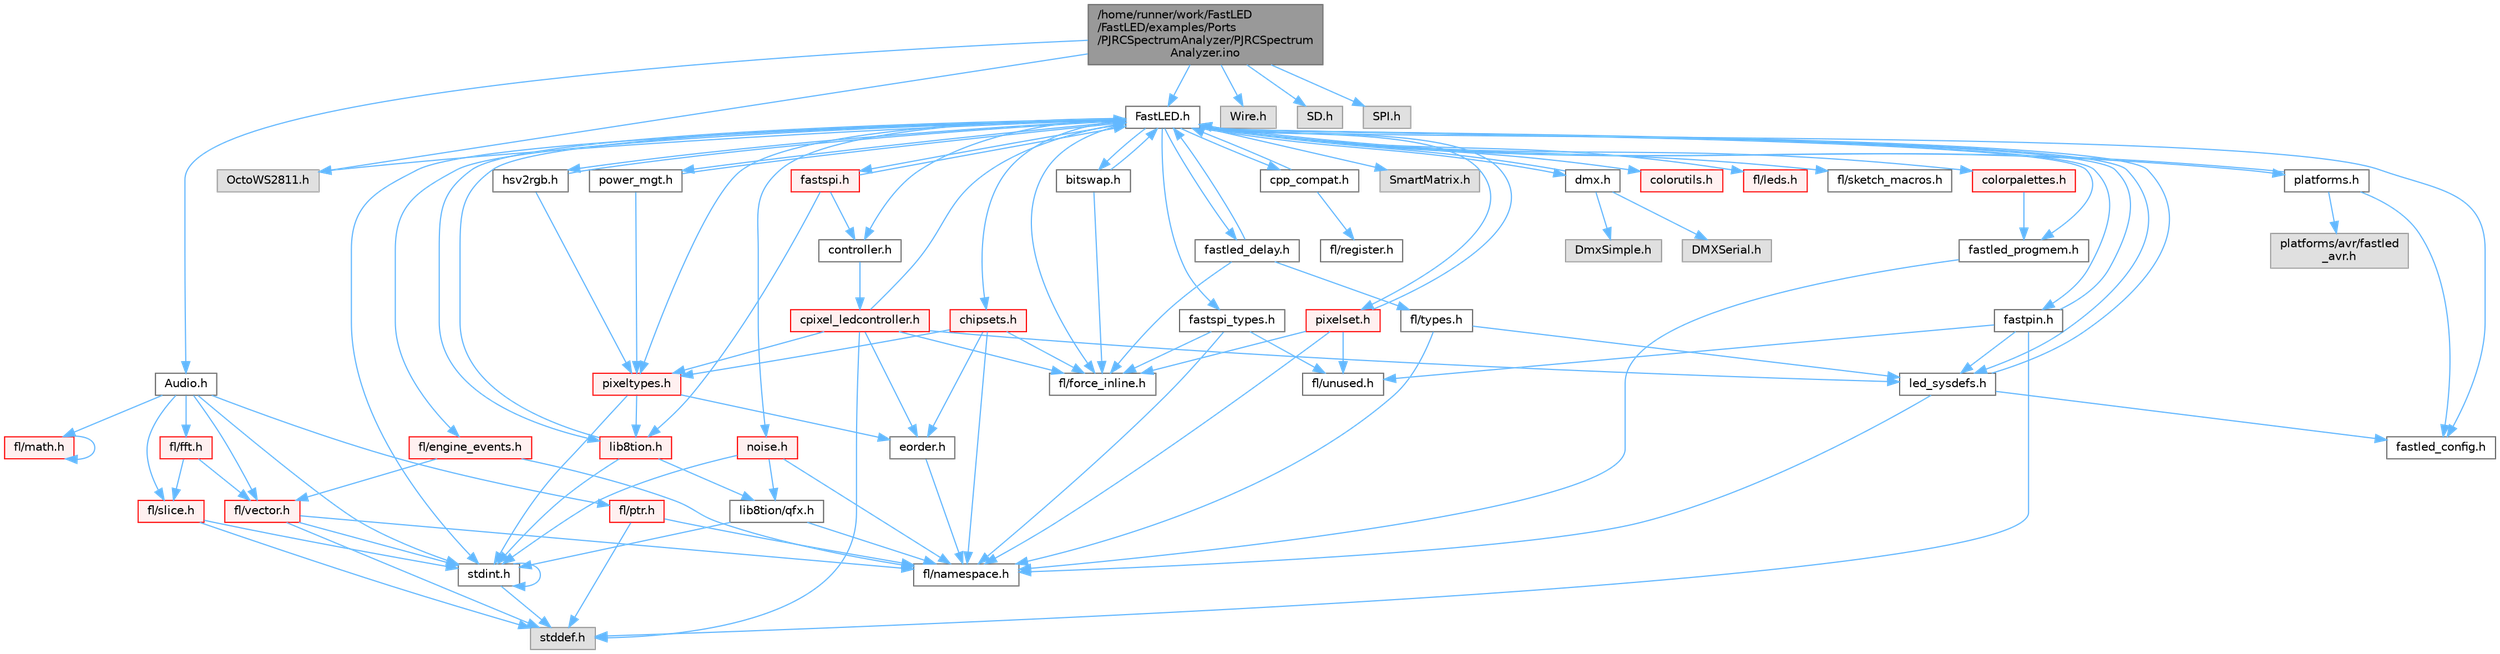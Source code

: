 digraph "/home/runner/work/FastLED/FastLED/examples/Ports/PJRCSpectrumAnalyzer/PJRCSpectrumAnalyzer.ino"
{
 // INTERACTIVE_SVG=YES
 // LATEX_PDF_SIZE
  bgcolor="transparent";
  edge [fontname=Helvetica,fontsize=10,labelfontname=Helvetica,labelfontsize=10];
  node [fontname=Helvetica,fontsize=10,shape=box,height=0.2,width=0.4];
  Node1 [id="Node000001",label="/home/runner/work/FastLED\l/FastLED/examples/Ports\l/PJRCSpectrumAnalyzer/PJRCSpectrum\lAnalyzer.ino",height=0.2,width=0.4,color="gray40", fillcolor="grey60", style="filled", fontcolor="black",tooltip="Creates an impressive LED light show to music input on the Teensy."];
  Node1 -> Node2 [id="edge1_Node000001_Node000002",color="steelblue1",style="solid",tooltip=" "];
  Node2 [id="Node000002",label="OctoWS2811.h",height=0.2,width=0.4,color="grey60", fillcolor="#E0E0E0", style="filled",tooltip=" "];
  Node1 -> Node3 [id="edge2_Node000001_Node000003",color="steelblue1",style="solid",tooltip=" "];
  Node3 [id="Node000003",label="FastLED.h",height=0.2,width=0.4,color="grey40", fillcolor="white", style="filled",URL="$db/d97/_fast_l_e_d_8h.html",tooltip="central include file for FastLED, defines the CFastLED class/object"];
  Node3 -> Node4 [id="edge3_Node000003_Node000004",color="steelblue1",style="solid",tooltip=" "];
  Node4 [id="Node000004",label="stdint.h",height=0.2,width=0.4,color="grey40", fillcolor="white", style="filled",URL="$df/dd8/stdint_8h.html",tooltip=" "];
  Node4 -> Node5 [id="edge4_Node000004_Node000005",color="steelblue1",style="solid",tooltip=" "];
  Node5 [id="Node000005",label="stddef.h",height=0.2,width=0.4,color="grey60", fillcolor="#E0E0E0", style="filled",tooltip=" "];
  Node4 -> Node4 [id="edge5_Node000004_Node000004",color="steelblue1",style="solid",tooltip=" "];
  Node3 -> Node6 [id="edge6_Node000003_Node000006",color="steelblue1",style="solid",tooltip=" "];
  Node6 [id="Node000006",label="SmartMatrix.h",height=0.2,width=0.4,color="grey60", fillcolor="#E0E0E0", style="filled",tooltip=" "];
  Node3 -> Node2 [id="edge7_Node000003_Node000002",color="steelblue1",style="solid",tooltip=" "];
  Node3 -> Node7 [id="edge8_Node000003_Node000007",color="steelblue1",style="solid",tooltip=" "];
  Node7 [id="Node000007",label="fl/force_inline.h",height=0.2,width=0.4,color="grey40", fillcolor="white", style="filled",URL="$d4/d64/force__inline_8h.html",tooltip=" "];
  Node3 -> Node8 [id="edge9_Node000003_Node000008",color="steelblue1",style="solid",tooltip=" "];
  Node8 [id="Node000008",label="cpp_compat.h",height=0.2,width=0.4,color="grey40", fillcolor="white", style="filled",URL="$d9/d13/cpp__compat_8h.html",tooltip="Compatibility functions based on C++ version."];
  Node8 -> Node3 [id="edge10_Node000008_Node000003",color="steelblue1",style="solid",tooltip=" "];
  Node8 -> Node9 [id="edge11_Node000008_Node000009",color="steelblue1",style="solid",tooltip=" "];
  Node9 [id="Node000009",label="fl/register.h",height=0.2,width=0.4,color="grey40", fillcolor="white", style="filled",URL="$df/d80/register_8h.html",tooltip=" "];
  Node3 -> Node10 [id="edge12_Node000003_Node000010",color="steelblue1",style="solid",tooltip=" "];
  Node10 [id="Node000010",label="fastled_config.h",height=0.2,width=0.4,color="grey40", fillcolor="white", style="filled",URL="$d5/d11/fastled__config_8h.html",tooltip="Contains definitions that can be used to configure FastLED at compile time."];
  Node3 -> Node11 [id="edge13_Node000003_Node000011",color="steelblue1",style="solid",tooltip=" "];
  Node11 [id="Node000011",label="led_sysdefs.h",height=0.2,width=0.4,color="grey40", fillcolor="white", style="filled",URL="$d9/d3e/led__sysdefs_8h.html",tooltip="Determines which platform system definitions to include."];
  Node11 -> Node3 [id="edge14_Node000011_Node000003",color="steelblue1",style="solid",tooltip=" "];
  Node11 -> Node10 [id="edge15_Node000011_Node000010",color="steelblue1",style="solid",tooltip=" "];
  Node11 -> Node12 [id="edge16_Node000011_Node000012",color="steelblue1",style="solid",tooltip=" "];
  Node12 [id="Node000012",label="fl/namespace.h",height=0.2,width=0.4,color="grey40", fillcolor="white", style="filled",URL="$df/d2a/namespace_8h.html",tooltip="Implements the FastLED namespace macros."];
  Node3 -> Node13 [id="edge17_Node000003_Node000013",color="steelblue1",style="solid",tooltip=" "];
  Node13 [id="Node000013",label="fastled_delay.h",height=0.2,width=0.4,color="grey40", fillcolor="white", style="filled",URL="$d0/da8/fastled__delay_8h.html",tooltip="Utility functions and classes for managing delay cycles."];
  Node13 -> Node3 [id="edge18_Node000013_Node000003",color="steelblue1",style="solid",tooltip=" "];
  Node13 -> Node14 [id="edge19_Node000013_Node000014",color="steelblue1",style="solid",tooltip=" "];
  Node14 [id="Node000014",label="fl/types.h",height=0.2,width=0.4,color="grey40", fillcolor="white", style="filled",URL="$d7/da1/fl_2types_8h.html",tooltip=" "];
  Node14 -> Node12 [id="edge20_Node000014_Node000012",color="steelblue1",style="solid",tooltip=" "];
  Node14 -> Node11 [id="edge21_Node000014_Node000011",color="steelblue1",style="solid",tooltip=" "];
  Node13 -> Node7 [id="edge22_Node000013_Node000007",color="steelblue1",style="solid",tooltip=" "];
  Node3 -> Node15 [id="edge23_Node000003_Node000015",color="steelblue1",style="solid",tooltip=" "];
  Node15 [id="Node000015",label="bitswap.h",height=0.2,width=0.4,color="grey40", fillcolor="white", style="filled",URL="$de/ded/bitswap_8h.html",tooltip="Functions for doing a rotation of bits/bytes used by parallel output."];
  Node15 -> Node3 [id="edge24_Node000015_Node000003",color="steelblue1",style="solid",tooltip=" "];
  Node15 -> Node7 [id="edge25_Node000015_Node000007",color="steelblue1",style="solid",tooltip=" "];
  Node3 -> Node16 [id="edge26_Node000003_Node000016",color="steelblue1",style="solid",tooltip=" "];
  Node16 [id="Node000016",label="controller.h",height=0.2,width=0.4,color="grey40", fillcolor="white", style="filled",URL="$d2/dd9/controller_8h.html",tooltip="deprecated: base definitions used by led controllers for writing out led data"];
  Node16 -> Node17 [id="edge27_Node000016_Node000017",color="steelblue1",style="solid",tooltip=" "];
  Node17 [id="Node000017",label="cpixel_ledcontroller.h",height=0.2,width=0.4,color="red", fillcolor="#FFF0F0", style="filled",URL="$d9/d57/cpixel__ledcontroller_8h.html",tooltip="defines the templated version of the CLEDController class"];
  Node17 -> Node5 [id="edge28_Node000017_Node000005",color="steelblue1",style="solid",tooltip=" "];
  Node17 -> Node3 [id="edge29_Node000017_Node000003",color="steelblue1",style="solid",tooltip=" "];
  Node17 -> Node11 [id="edge30_Node000017_Node000011",color="steelblue1",style="solid",tooltip=" "];
  Node17 -> Node18 [id="edge31_Node000017_Node000018",color="steelblue1",style="solid",tooltip=" "];
  Node18 [id="Node000018",label="pixeltypes.h",height=0.2,width=0.4,color="red", fillcolor="#FFF0F0", style="filled",URL="$d2/dba/pixeltypes_8h.html",tooltip="Includes defintions for RGB and HSV pixels."];
  Node18 -> Node4 [id="edge32_Node000018_Node000004",color="steelblue1",style="solid",tooltip=" "];
  Node18 -> Node19 [id="edge33_Node000018_Node000019",color="steelblue1",style="solid",tooltip=" "];
  Node19 [id="Node000019",label="lib8tion.h",height=0.2,width=0.4,color="red", fillcolor="#FFF0F0", style="filled",URL="$df/da5/lib8tion_8h.html",tooltip="Fast, efficient 8-bit math functions specifically designed for high-performance LED programming."];
  Node19 -> Node3 [id="edge34_Node000019_Node000003",color="steelblue1",style="solid",tooltip=" "];
  Node19 -> Node4 [id="edge35_Node000019_Node000004",color="steelblue1",style="solid",tooltip=" "];
  Node19 -> Node22 [id="edge36_Node000019_Node000022",color="steelblue1",style="solid",tooltip=" "];
  Node22 [id="Node000022",label="lib8tion/qfx.h",height=0.2,width=0.4,color="grey40", fillcolor="white", style="filled",URL="$d2/d19/qfx_8h.html",tooltip=" "];
  Node22 -> Node4 [id="edge37_Node000022_Node000004",color="steelblue1",style="solid",tooltip=" "];
  Node22 -> Node12 [id="edge38_Node000022_Node000012",color="steelblue1",style="solid",tooltip=" "];
  Node18 -> Node51 [id="edge39_Node000018_Node000051",color="steelblue1",style="solid",tooltip=" "];
  Node51 [id="Node000051",label="eorder.h",height=0.2,width=0.4,color="grey40", fillcolor="white", style="filled",URL="$db/d07/eorder_8h.html",tooltip="Defines color channel ordering enumerations."];
  Node51 -> Node12 [id="edge40_Node000051_Node000012",color="steelblue1",style="solid",tooltip=" "];
  Node17 -> Node51 [id="edge41_Node000017_Node000051",color="steelblue1",style="solid",tooltip=" "];
  Node17 -> Node7 [id="edge42_Node000017_Node000007",color="steelblue1",style="solid",tooltip=" "];
  Node3 -> Node70 [id="edge43_Node000003_Node000070",color="steelblue1",style="solid",tooltip=" "];
  Node70 [id="Node000070",label="fastpin.h",height=0.2,width=0.4,color="grey40", fillcolor="white", style="filled",URL="$db/d65/fastpin_8h.html",tooltip="Class base definitions for defining fast pin access."];
  Node70 -> Node3 [id="edge44_Node000070_Node000003",color="steelblue1",style="solid",tooltip=" "];
  Node70 -> Node11 [id="edge45_Node000070_Node000011",color="steelblue1",style="solid",tooltip=" "];
  Node70 -> Node5 [id="edge46_Node000070_Node000005",color="steelblue1",style="solid",tooltip=" "];
  Node70 -> Node37 [id="edge47_Node000070_Node000037",color="steelblue1",style="solid",tooltip=" "];
  Node37 [id="Node000037",label="fl/unused.h",height=0.2,width=0.4,color="grey40", fillcolor="white", style="filled",URL="$d8/d4b/unused_8h.html",tooltip=" "];
  Node3 -> Node71 [id="edge48_Node000003_Node000071",color="steelblue1",style="solid",tooltip=" "];
  Node71 [id="Node000071",label="fastspi_types.h",height=0.2,width=0.4,color="grey40", fillcolor="white", style="filled",URL="$d2/ddb/fastspi__types_8h.html",tooltip="Data types and constants used by SPI interfaces."];
  Node71 -> Node7 [id="edge49_Node000071_Node000007",color="steelblue1",style="solid",tooltip=" "];
  Node71 -> Node12 [id="edge50_Node000071_Node000012",color="steelblue1",style="solid",tooltip=" "];
  Node71 -> Node37 [id="edge51_Node000071_Node000037",color="steelblue1",style="solid",tooltip=" "];
  Node3 -> Node72 [id="edge52_Node000003_Node000072",color="steelblue1",style="solid",tooltip=" "];
  Node72 [id="Node000072",label="dmx.h",height=0.2,width=0.4,color="grey40", fillcolor="white", style="filled",URL="$d3/de1/dmx_8h.html",tooltip="Defines the DMX512-based LED controllers."];
  Node72 -> Node3 [id="edge53_Node000072_Node000003",color="steelblue1",style="solid",tooltip=" "];
  Node72 -> Node73 [id="edge54_Node000072_Node000073",color="steelblue1",style="solid",tooltip=" "];
  Node73 [id="Node000073",label="DmxSimple.h",height=0.2,width=0.4,color="grey60", fillcolor="#E0E0E0", style="filled",tooltip=" "];
  Node72 -> Node74 [id="edge55_Node000072_Node000074",color="steelblue1",style="solid",tooltip=" "];
  Node74 [id="Node000074",label="DMXSerial.h",height=0.2,width=0.4,color="grey60", fillcolor="#E0E0E0", style="filled",tooltip=" "];
  Node3 -> Node75 [id="edge56_Node000003_Node000075",color="steelblue1",style="solid",tooltip=" "];
  Node75 [id="Node000075",label="platforms.h",height=0.2,width=0.4,color="grey40", fillcolor="white", style="filled",URL="$da/dc9/platforms_8h.html",tooltip="Determines which platforms headers to include."];
  Node75 -> Node3 [id="edge57_Node000075_Node000003",color="steelblue1",style="solid",tooltip=" "];
  Node75 -> Node10 [id="edge58_Node000075_Node000010",color="steelblue1",style="solid",tooltip=" "];
  Node75 -> Node76 [id="edge59_Node000075_Node000076",color="steelblue1",style="solid",tooltip=" "];
  Node76 [id="Node000076",label="platforms/avr/fastled\l_avr.h",height=0.2,width=0.4,color="grey60", fillcolor="#E0E0E0", style="filled",tooltip=" "];
  Node3 -> Node77 [id="edge60_Node000003_Node000077",color="steelblue1",style="solid",tooltip=" "];
  Node77 [id="Node000077",label="fastled_progmem.h",height=0.2,width=0.4,color="grey40", fillcolor="white", style="filled",URL="$df/dab/fastled__progmem_8h.html",tooltip="Wrapper definitions to allow seamless use of PROGMEM in environments that have it."];
  Node77 -> Node12 [id="edge61_Node000077_Node000012",color="steelblue1",style="solid",tooltip=" "];
  Node3 -> Node19 [id="edge62_Node000003_Node000019",color="steelblue1",style="solid",tooltip=" "];
  Node3 -> Node18 [id="edge63_Node000003_Node000018",color="steelblue1",style="solid",tooltip=" "];
  Node3 -> Node78 [id="edge64_Node000003_Node000078",color="steelblue1",style="solid",tooltip=" "];
  Node78 [id="Node000078",label="hsv2rgb.h",height=0.2,width=0.4,color="grey40", fillcolor="white", style="filled",URL="$de/d9a/hsv2rgb_8h.html",tooltip="Functions to convert from the HSV colorspace to the RGB colorspace."];
  Node78 -> Node3 [id="edge65_Node000078_Node000003",color="steelblue1",style="solid",tooltip=" "];
  Node78 -> Node18 [id="edge66_Node000078_Node000018",color="steelblue1",style="solid",tooltip=" "];
  Node3 -> Node79 [id="edge67_Node000003_Node000079",color="steelblue1",style="solid",tooltip=" "];
  Node79 [id="Node000079",label="colorutils.h",height=0.2,width=0.4,color="red", fillcolor="#FFF0F0", style="filled",URL="$d1/dfb/colorutils_8h.html",tooltip=" "];
  Node3 -> Node84 [id="edge68_Node000003_Node000084",color="steelblue1",style="solid",tooltip=" "];
  Node84 [id="Node000084",label="pixelset.h",height=0.2,width=0.4,color="red", fillcolor="#FFF0F0", style="filled",URL="$d4/d46/pixelset_8h.html",tooltip="Declares classes for managing logical groups of LEDs."];
  Node84 -> Node7 [id="edge69_Node000084_Node000007",color="steelblue1",style="solid",tooltip=" "];
  Node84 -> Node12 [id="edge70_Node000084_Node000012",color="steelblue1",style="solid",tooltip=" "];
  Node84 -> Node37 [id="edge71_Node000084_Node000037",color="steelblue1",style="solid",tooltip=" "];
  Node84 -> Node3 [id="edge72_Node000084_Node000003",color="steelblue1",style="solid",tooltip=" "];
  Node3 -> Node85 [id="edge73_Node000003_Node000085",color="steelblue1",style="solid",tooltip=" "];
  Node85 [id="Node000085",label="colorpalettes.h",height=0.2,width=0.4,color="red", fillcolor="#FFF0F0", style="filled",URL="$dc/dcc/colorpalettes_8h.html",tooltip="Declarations for the predefined color palettes supplied by FastLED."];
  Node85 -> Node77 [id="edge74_Node000085_Node000077",color="steelblue1",style="solid",tooltip=" "];
  Node3 -> Node86 [id="edge75_Node000003_Node000086",color="steelblue1",style="solid",tooltip=" "];
  Node86 [id="Node000086",label="noise.h",height=0.2,width=0.4,color="red", fillcolor="#FFF0F0", style="filled",URL="$d1/d31/noise_8h.html",tooltip="Functions to generate and fill arrays with noise."];
  Node86 -> Node4 [id="edge76_Node000086_Node000004",color="steelblue1",style="solid",tooltip=" "];
  Node86 -> Node12 [id="edge77_Node000086_Node000012",color="steelblue1",style="solid",tooltip=" "];
  Node86 -> Node22 [id="edge78_Node000086_Node000022",color="steelblue1",style="solid",tooltip=" "];
  Node3 -> Node87 [id="edge79_Node000003_Node000087",color="steelblue1",style="solid",tooltip=" "];
  Node87 [id="Node000087",label="power_mgt.h",height=0.2,width=0.4,color="grey40", fillcolor="white", style="filled",URL="$dc/d5b/power__mgt_8h.html",tooltip="Functions to limit the power used by FastLED."];
  Node87 -> Node3 [id="edge80_Node000087_Node000003",color="steelblue1",style="solid",tooltip=" "];
  Node87 -> Node18 [id="edge81_Node000087_Node000018",color="steelblue1",style="solid",tooltip=" "];
  Node3 -> Node88 [id="edge82_Node000003_Node000088",color="steelblue1",style="solid",tooltip=" "];
  Node88 [id="Node000088",label="fastspi.h",height=0.2,width=0.4,color="red", fillcolor="#FFF0F0", style="filled",URL="$d6/ddc/fastspi_8h.html",tooltip="Serial peripheral interface (SPI) definitions per platform."];
  Node88 -> Node3 [id="edge83_Node000088_Node000003",color="steelblue1",style="solid",tooltip=" "];
  Node88 -> Node16 [id="edge84_Node000088_Node000016",color="steelblue1",style="solid",tooltip=" "];
  Node88 -> Node19 [id="edge85_Node000088_Node000019",color="steelblue1",style="solid",tooltip=" "];
  Node3 -> Node90 [id="edge86_Node000003_Node000090",color="steelblue1",style="solid",tooltip=" "];
  Node90 [id="Node000090",label="chipsets.h",height=0.2,width=0.4,color="red", fillcolor="#FFF0F0", style="filled",URL="$db/d66/chipsets_8h.html",tooltip="Contains the bulk of the definitions for the various LED chipsets supported."];
  Node90 -> Node18 [id="edge87_Node000090_Node000018",color="steelblue1",style="solid",tooltip=" "];
  Node90 -> Node7 [id="edge88_Node000090_Node000007",color="steelblue1",style="solid",tooltip=" "];
  Node90 -> Node51 [id="edge89_Node000090_Node000051",color="steelblue1",style="solid",tooltip=" "];
  Node90 -> Node12 [id="edge90_Node000090_Node000012",color="steelblue1",style="solid",tooltip=" "];
  Node3 -> Node59 [id="edge91_Node000003_Node000059",color="steelblue1",style="solid",tooltip=" "];
  Node59 [id="Node000059",label="fl/engine_events.h",height=0.2,width=0.4,color="red", fillcolor="#FFF0F0", style="filled",URL="$db/dc0/engine__events_8h.html",tooltip=" "];
  Node59 -> Node12 [id="edge92_Node000059_Node000012",color="steelblue1",style="solid",tooltip=" "];
  Node59 -> Node40 [id="edge93_Node000059_Node000040",color="steelblue1",style="solid",tooltip=" "];
  Node40 [id="Node000040",label="fl/vector.h",height=0.2,width=0.4,color="red", fillcolor="#FFF0F0", style="filled",URL="$d6/d68/vector_8h.html",tooltip=" "];
  Node40 -> Node5 [id="edge94_Node000040_Node000005",color="steelblue1",style="solid",tooltip=" "];
  Node40 -> Node4 [id="edge95_Node000040_Node000004",color="steelblue1",style="solid",tooltip=" "];
  Node40 -> Node12 [id="edge96_Node000040_Node000012",color="steelblue1",style="solid",tooltip=" "];
  Node3 -> Node91 [id="edge97_Node000003_Node000091",color="steelblue1",style="solid",tooltip=" "];
  Node91 [id="Node000091",label="fl/leds.h",height=0.2,width=0.4,color="red", fillcolor="#FFF0F0", style="filled",URL="$da/d78/leds_8h.html",tooltip=" "];
  Node3 -> Node92 [id="edge98_Node000003_Node000092",color="steelblue1",style="solid",tooltip=" "];
  Node92 [id="Node000092",label="fl/sketch_macros.h",height=0.2,width=0.4,color="grey40", fillcolor="white", style="filled",URL="$d1/dbc/sketch__macros_8h.html",tooltip=" "];
  Node1 -> Node93 [id="edge99_Node000001_Node000093",color="steelblue1",style="solid",tooltip=" "];
  Node93 [id="Node000093",label="Audio.h",height=0.2,width=0.4,color="grey40", fillcolor="white", style="filled",URL="$da/d09/audio_8h.html",tooltip=" "];
  Node93 -> Node94 [id="edge100_Node000093_Node000094",color="steelblue1",style="solid",tooltip=" "];
  Node94 [id="Node000094",label="fl/fft.h",height=0.2,width=0.4,color="red", fillcolor="#FFF0F0", style="filled",URL="$d7/d76/fft_8h.html",tooltip=" "];
  Node94 -> Node95 [id="edge101_Node000094_Node000095",color="steelblue1",style="solid",tooltip=" "];
  Node95 [id="Node000095",label="fl/slice.h",height=0.2,width=0.4,color="red", fillcolor="#FFF0F0", style="filled",URL="$d0/d48/slice_8h.html",tooltip=" "];
  Node95 -> Node5 [id="edge102_Node000095_Node000005",color="steelblue1",style="solid",tooltip=" "];
  Node95 -> Node4 [id="edge103_Node000095_Node000004",color="steelblue1",style="solid",tooltip=" "];
  Node94 -> Node40 [id="edge104_Node000094_Node000040",color="steelblue1",style="solid",tooltip=" "];
  Node93 -> Node27 [id="edge105_Node000093_Node000027",color="steelblue1",style="solid",tooltip=" "];
  Node27 [id="Node000027",label="fl/math.h",height=0.2,width=0.4,color="red", fillcolor="#FFF0F0", style="filled",URL="$df/db1/math_8h.html",tooltip=" "];
  Node27 -> Node27 [id="edge106_Node000027_Node000027",color="steelblue1",style="solid",tooltip=" "];
  Node93 -> Node31 [id="edge107_Node000093_Node000031",color="steelblue1",style="solid",tooltip=" "];
  Node31 [id="Node000031",label="fl/ptr.h",height=0.2,width=0.4,color="red", fillcolor="#FFF0F0", style="filled",URL="$dd/d98/ptr_8h.html",tooltip=" "];
  Node31 -> Node5 [id="edge108_Node000031_Node000005",color="steelblue1",style="solid",tooltip=" "];
  Node31 -> Node12 [id="edge109_Node000031_Node000012",color="steelblue1",style="solid",tooltip=" "];
  Node93 -> Node95 [id="edge110_Node000093_Node000095",color="steelblue1",style="solid",tooltip=" "];
  Node93 -> Node40 [id="edge111_Node000093_Node000040",color="steelblue1",style="solid",tooltip=" "];
  Node93 -> Node4 [id="edge112_Node000093_Node000004",color="steelblue1",style="solid",tooltip=" "];
  Node1 -> Node96 [id="edge113_Node000001_Node000096",color="steelblue1",style="solid",tooltip=" "];
  Node96 [id="Node000096",label="Wire.h",height=0.2,width=0.4,color="grey60", fillcolor="#E0E0E0", style="filled",tooltip=" "];
  Node1 -> Node97 [id="edge114_Node000001_Node000097",color="steelblue1",style="solid",tooltip=" "];
  Node97 [id="Node000097",label="SD.h",height=0.2,width=0.4,color="grey60", fillcolor="#E0E0E0", style="filled",tooltip=" "];
  Node1 -> Node98 [id="edge115_Node000001_Node000098",color="steelblue1",style="solid",tooltip=" "];
  Node98 [id="Node000098",label="SPI.h",height=0.2,width=0.4,color="grey60", fillcolor="#E0E0E0", style="filled",tooltip=" "];
}

